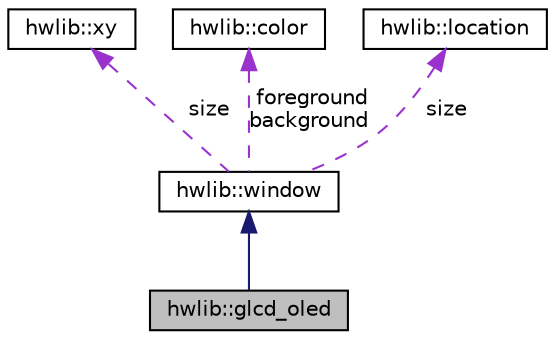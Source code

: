 digraph "hwlib::glcd_oled"
{
  edge [fontname="Helvetica",fontsize="10",labelfontname="Helvetica",labelfontsize="10"];
  node [fontname="Helvetica",fontsize="10",shape=record];
  Node2 [label="hwlib::glcd_oled",height=0.2,width=0.4,color="black", fillcolor="grey75", style="filled", fontcolor="black"];
  Node3 -> Node2 [dir="back",color="midnightblue",fontsize="10",style="solid"];
  Node3 [label="hwlib::window",height=0.2,width=0.4,color="black", fillcolor="white", style="filled",URL="$classhwlib_1_1window.html",tooltip="a graphics window "];
  Node4 -> Node3 [dir="back",color="darkorchid3",fontsize="10",style="dashed",label=" size" ];
  Node4 [label="hwlib::xy",height=0.2,width=0.4,color="black", fillcolor="white", style="filled",URL="$classhwlib_1_1xy.html"];
  Node5 -> Node3 [dir="back",color="darkorchid3",fontsize="10",style="dashed",label=" foreground\nbackground" ];
  Node5 [label="hwlib::color",height=0.2,width=0.4,color="black", fillcolor="white", style="filled",URL="$classhwlib_1_1color.html",tooltip="graphics color "];
  Node6 -> Node3 [dir="back",color="darkorchid3",fontsize="10",style="dashed",label=" size" ];
  Node6 [label="hwlib::location",height=0.2,width=0.4,color="black", fillcolor="white", style="filled",URL="$classhwlib_1_1location.html",tooltip="a pixel coordinate "];
}

